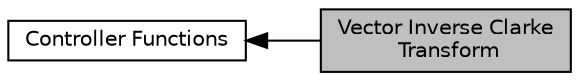 digraph "Vector Inverse Clarke Transform"
{
  edge [fontname="Helvetica",fontsize="10",labelfontname="Helvetica",labelfontsize="10"];
  node [fontname="Helvetica",fontsize="10",shape=record];
  rankdir=LR;
  Node0 [label="Vector Inverse Clarke\l Transform",height=0.2,width=0.4,color="black", fillcolor="grey75", style="filled", fontcolor="black"];
  Node1 [label="Controller Functions",height=0.2,width=0.4,color="black", fillcolor="white", style="filled",URL="$group__group_controller.html"];
  Node1->Node0 [shape=plaintext, dir="back", style="solid"];
}

